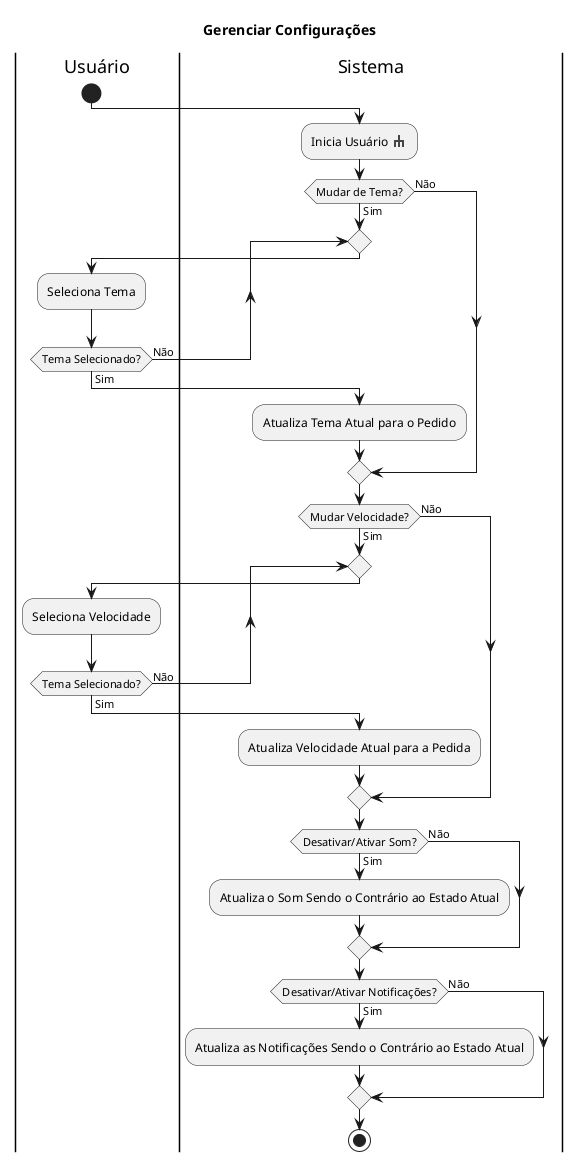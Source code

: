 @startuml

sprite $rake [16x16/8] {
0000000000000000
0000000jj0000000
0000000jj0000000
0005555jj5555000
000jjeejjeejj000
000jj00jj00jj000
000jj00jj00jj000
0000000000000000
}

title Gerenciar Configurações

|Usuário|
start
|Sistema|
:Inicia Usuário <$rake>;
if(Mudar de Tema?) then (Sim)
    repeat
    |Usuário|
    :Seleciona Tema;
    repeat while (Tema Selecionado?) is (Não) not (Sim)
    |Sistema|
    :Atualiza Tema Atual para o Pedido;
else (Não)
endif
if(Mudar Velocidade?) then (Sim)
    repeat
    |Usuário|
    :Seleciona Velocidade;
    repeat while (Tema Selecionado?) is (Não) not (Sim)
    |Sistema|
    :Atualiza Velocidade Atual para a Pedida;
else (Não)
endif
if(Desativar/Ativar Som?) then (Sim)
    |Sistema|
    :Atualiza o Som Sendo o Contrário ao Estado Atual;
else (Não)
endif
if(Desativar/Ativar Notificações?) then (Sim)
    |Sistema|
    :Atualiza as Notificações Sendo o Contrário ao Estado Atual;
else (Não)
endif
stop

@enduml